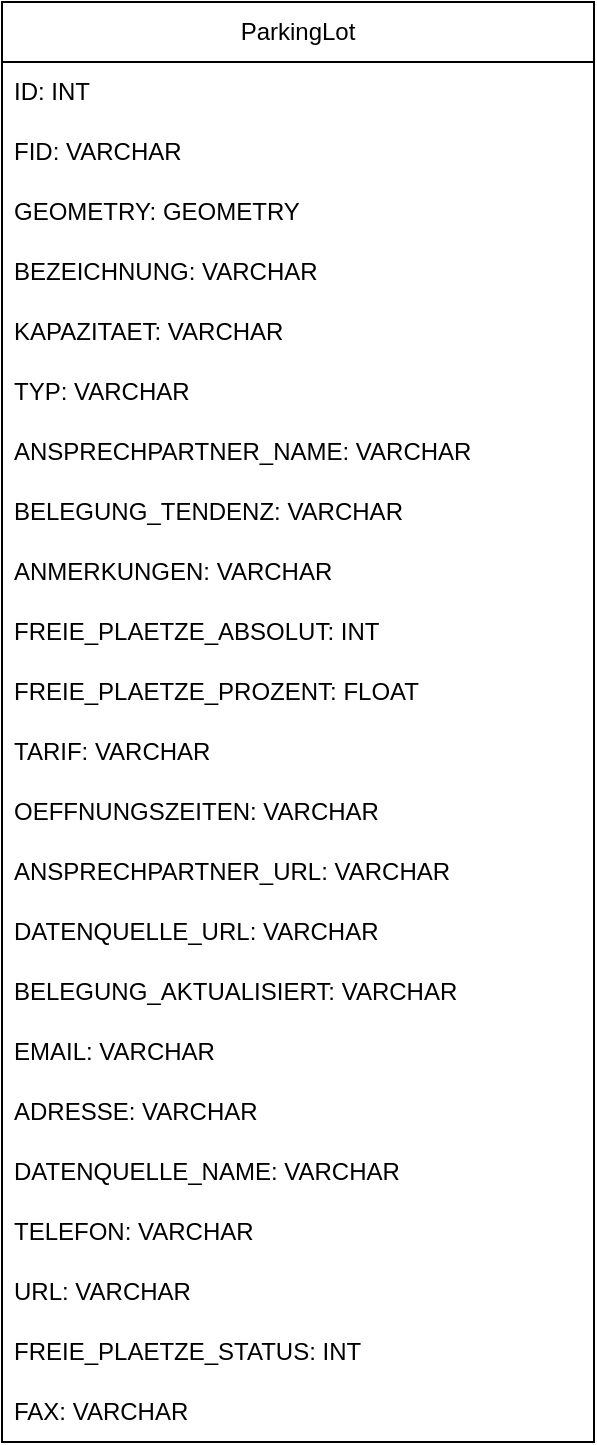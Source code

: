 <mxfile version="25.0.3">
  <diagram name="Page-1" id="j58UOS0ZNg7UJjVvFhl4">
    <mxGraphModel dx="1420" dy="808" grid="1" gridSize="10" guides="1" tooltips="1" connect="1" arrows="1" fold="1" page="1" pageScale="1" pageWidth="850" pageHeight="1100" math="0" shadow="0">
      <root>
        <mxCell id="0" />
        <mxCell id="1" parent="0" />
        <mxCell id="WsyISZbgLVUZe-RSWzhI-1" value="ParkingLot" style="swimlane;fontStyle=0;childLayout=stackLayout;horizontal=1;startSize=30;horizontalStack=0;resizeParent=1;resizeParentMax=0;resizeLast=0;collapsible=1;marginBottom=0;whiteSpace=wrap;html=1;" parent="1" vertex="1">
          <mxGeometry x="414" y="550" width="296" height="720" as="geometry" />
        </mxCell>
        <mxCell id="WsyISZbgLVUZe-RSWzhI-2" value="ID: INT" style="text;strokeColor=none;fillColor=none;align=left;verticalAlign=middle;spacingLeft=4;spacingRight=4;overflow=hidden;points=[[0,0.5],[1,0.5]];portConstraint=eastwest;rotatable=0;whiteSpace=wrap;html=1;" parent="WsyISZbgLVUZe-RSWzhI-1" vertex="1">
          <mxGeometry y="30" width="296" height="30" as="geometry" />
        </mxCell>
        <mxCell id="WsyISZbgLVUZe-RSWzhI-3" value="FID: VARCHAR" style="text;strokeColor=none;fillColor=none;align=left;verticalAlign=middle;spacingLeft=4;spacingRight=4;overflow=hidden;points=[[0,0.5],[1,0.5]];portConstraint=eastwest;rotatable=0;whiteSpace=wrap;html=1;" parent="WsyISZbgLVUZe-RSWzhI-1" vertex="1">
          <mxGeometry y="60" width="296" height="30" as="geometry" />
        </mxCell>
        <mxCell id="WsyISZbgLVUZe-RSWzhI-4" value="GEOMETRY: GEOMETRY" style="text;strokeColor=none;fillColor=none;align=left;verticalAlign=middle;spacingLeft=4;spacingRight=4;overflow=hidden;points=[[0,0.5],[1,0.5]];portConstraint=eastwest;rotatable=0;whiteSpace=wrap;html=1;" parent="WsyISZbgLVUZe-RSWzhI-1" vertex="1">
          <mxGeometry y="90" width="296" height="30" as="geometry" />
        </mxCell>
        <mxCell id="WsyISZbgLVUZe-RSWzhI-5" value="BEZEICHNUNG: VARCHAR" style="text;strokeColor=none;fillColor=none;align=left;verticalAlign=middle;spacingLeft=4;spacingRight=4;overflow=hidden;points=[[0,0.5],[1,0.5]];portConstraint=eastwest;rotatable=0;whiteSpace=wrap;html=1;" parent="WsyISZbgLVUZe-RSWzhI-1" vertex="1">
          <mxGeometry y="120" width="296" height="30" as="geometry" />
        </mxCell>
        <mxCell id="WsyISZbgLVUZe-RSWzhI-6" value="KAPAZITAET: VARCHAR" style="text;strokeColor=none;fillColor=none;align=left;verticalAlign=middle;spacingLeft=4;spacingRight=4;overflow=hidden;points=[[0,0.5],[1,0.5]];portConstraint=eastwest;rotatable=0;whiteSpace=wrap;html=1;" parent="WsyISZbgLVUZe-RSWzhI-1" vertex="1">
          <mxGeometry y="150" width="296" height="30" as="geometry" />
        </mxCell>
        <mxCell id="WsyISZbgLVUZe-RSWzhI-7" value="TYP: VARCHAR" style="text;strokeColor=none;fillColor=none;align=left;verticalAlign=middle;spacingLeft=4;spacingRight=4;overflow=hidden;points=[[0,0.5],[1,0.5]];portConstraint=eastwest;rotatable=0;whiteSpace=wrap;html=1;" parent="WsyISZbgLVUZe-RSWzhI-1" vertex="1">
          <mxGeometry y="180" width="296" height="30" as="geometry" />
        </mxCell>
        <mxCell id="WsyISZbgLVUZe-RSWzhI-8" value="ANSPRECHPARTNER_NAME: VARCHAR" style="text;strokeColor=none;fillColor=none;align=left;verticalAlign=middle;spacingLeft=4;spacingRight=4;overflow=hidden;points=[[0,0.5],[1,0.5]];portConstraint=eastwest;rotatable=0;whiteSpace=wrap;html=1;" parent="WsyISZbgLVUZe-RSWzhI-1" vertex="1">
          <mxGeometry y="210" width="296" height="30" as="geometry" />
        </mxCell>
        <mxCell id="WsyISZbgLVUZe-RSWzhI-9" value="BELEGUNG_TENDENZ: VARCHAR" style="text;strokeColor=none;fillColor=none;align=left;verticalAlign=middle;spacingLeft=4;spacingRight=4;overflow=hidden;points=[[0,0.5],[1,0.5]];portConstraint=eastwest;rotatable=0;whiteSpace=wrap;html=1;" parent="WsyISZbgLVUZe-RSWzhI-1" vertex="1">
          <mxGeometry y="240" width="296" height="30" as="geometry" />
        </mxCell>
        <mxCell id="WsyISZbgLVUZe-RSWzhI-10" value="ANMERKUNGEN: VARCHAR" style="text;strokeColor=none;fillColor=none;align=left;verticalAlign=middle;spacingLeft=4;spacingRight=4;overflow=hidden;points=[[0,0.5],[1,0.5]];portConstraint=eastwest;rotatable=0;whiteSpace=wrap;html=1;" parent="WsyISZbgLVUZe-RSWzhI-1" vertex="1">
          <mxGeometry y="270" width="296" height="30" as="geometry" />
        </mxCell>
        <mxCell id="WsyISZbgLVUZe-RSWzhI-11" value="FREIE_PLAETZE_ABSOLUT: INT" style="text;strokeColor=none;fillColor=none;align=left;verticalAlign=middle;spacingLeft=4;spacingRight=4;overflow=hidden;points=[[0,0.5],[1,0.5]];portConstraint=eastwest;rotatable=0;whiteSpace=wrap;html=1;" parent="WsyISZbgLVUZe-RSWzhI-1" vertex="1">
          <mxGeometry y="300" width="296" height="30" as="geometry" />
        </mxCell>
        <mxCell id="WsyISZbgLVUZe-RSWzhI-24" value="FREIE_PLAETZE_PROZENT: FLOAT" style="text;strokeColor=none;fillColor=none;align=left;verticalAlign=middle;spacingLeft=4;spacingRight=4;overflow=hidden;points=[[0,0.5],[1,0.5]];portConstraint=eastwest;rotatable=0;whiteSpace=wrap;html=1;" parent="WsyISZbgLVUZe-RSWzhI-1" vertex="1">
          <mxGeometry y="330" width="296" height="30" as="geometry" />
        </mxCell>
        <mxCell id="WsyISZbgLVUZe-RSWzhI-12" value="TARIF: VARCHAR" style="text;strokeColor=none;fillColor=none;align=left;verticalAlign=middle;spacingLeft=4;spacingRight=4;overflow=hidden;points=[[0,0.5],[1,0.5]];portConstraint=eastwest;rotatable=0;whiteSpace=wrap;html=1;" parent="WsyISZbgLVUZe-RSWzhI-1" vertex="1">
          <mxGeometry y="360" width="296" height="30" as="geometry" />
        </mxCell>
        <mxCell id="WsyISZbgLVUZe-RSWzhI-13" value="OEFFNUNGSZEITEN: VARCHAR" style="text;strokeColor=none;fillColor=none;align=left;verticalAlign=middle;spacingLeft=4;spacingRight=4;overflow=hidden;points=[[0,0.5],[1,0.5]];portConstraint=eastwest;rotatable=0;whiteSpace=wrap;html=1;" parent="WsyISZbgLVUZe-RSWzhI-1" vertex="1">
          <mxGeometry y="390" width="296" height="30" as="geometry" />
        </mxCell>
        <mxCell id="WsyISZbgLVUZe-RSWzhI-14" value="ANSPRECHPARTNER_URL: VARCHAR" style="text;strokeColor=none;fillColor=none;align=left;verticalAlign=middle;spacingLeft=4;spacingRight=4;overflow=hidden;points=[[0,0.5],[1,0.5]];portConstraint=eastwest;rotatable=0;whiteSpace=wrap;html=1;" parent="WsyISZbgLVUZe-RSWzhI-1" vertex="1">
          <mxGeometry y="420" width="296" height="30" as="geometry" />
        </mxCell>
        <mxCell id="WsyISZbgLVUZe-RSWzhI-15" value="DATENQUELLE_URL: VARCHAR" style="text;strokeColor=none;fillColor=none;align=left;verticalAlign=middle;spacingLeft=4;spacingRight=4;overflow=hidden;points=[[0,0.5],[1,0.5]];portConstraint=eastwest;rotatable=0;whiteSpace=wrap;html=1;" parent="WsyISZbgLVUZe-RSWzhI-1" vertex="1">
          <mxGeometry y="450" width="296" height="30" as="geometry" />
        </mxCell>
        <mxCell id="WsyISZbgLVUZe-RSWzhI-16" value="BELEGUNG_AKTUALISIERT: VARCHAR" style="text;strokeColor=none;fillColor=none;align=left;verticalAlign=middle;spacingLeft=4;spacingRight=4;overflow=hidden;points=[[0,0.5],[1,0.5]];portConstraint=eastwest;rotatable=0;whiteSpace=wrap;html=1;" parent="WsyISZbgLVUZe-RSWzhI-1" vertex="1">
          <mxGeometry y="480" width="296" height="30" as="geometry" />
        </mxCell>
        <mxCell id="WsyISZbgLVUZe-RSWzhI-17" value="EMAIL: VARCHAR" style="text;strokeColor=none;fillColor=none;align=left;verticalAlign=middle;spacingLeft=4;spacingRight=4;overflow=hidden;points=[[0,0.5],[1,0.5]];portConstraint=eastwest;rotatable=0;whiteSpace=wrap;html=1;" parent="WsyISZbgLVUZe-RSWzhI-1" vertex="1">
          <mxGeometry y="510" width="296" height="30" as="geometry" />
        </mxCell>
        <mxCell id="WsyISZbgLVUZe-RSWzhI-18" value="ADRESSE: VARCHAR" style="text;strokeColor=none;fillColor=none;align=left;verticalAlign=middle;spacingLeft=4;spacingRight=4;overflow=hidden;points=[[0,0.5],[1,0.5]];portConstraint=eastwest;rotatable=0;whiteSpace=wrap;html=1;" parent="WsyISZbgLVUZe-RSWzhI-1" vertex="1">
          <mxGeometry y="540" width="296" height="30" as="geometry" />
        </mxCell>
        <mxCell id="WsyISZbgLVUZe-RSWzhI-19" value="DATENQUELLE_NAME: VARCHAR" style="text;strokeColor=none;fillColor=none;align=left;verticalAlign=middle;spacingLeft=4;spacingRight=4;overflow=hidden;points=[[0,0.5],[1,0.5]];portConstraint=eastwest;rotatable=0;whiteSpace=wrap;html=1;" parent="WsyISZbgLVUZe-RSWzhI-1" vertex="1">
          <mxGeometry y="570" width="296" height="30" as="geometry" />
        </mxCell>
        <mxCell id="WsyISZbgLVUZe-RSWzhI-20" value="TELEFON: VARCHAR" style="text;strokeColor=none;fillColor=none;align=left;verticalAlign=middle;spacingLeft=4;spacingRight=4;overflow=hidden;points=[[0,0.5],[1,0.5]];portConstraint=eastwest;rotatable=0;whiteSpace=wrap;html=1;" parent="WsyISZbgLVUZe-RSWzhI-1" vertex="1">
          <mxGeometry y="600" width="296" height="30" as="geometry" />
        </mxCell>
        <mxCell id="WsyISZbgLVUZe-RSWzhI-21" value="URL: VARCHAR" style="text;strokeColor=none;fillColor=none;align=left;verticalAlign=middle;spacingLeft=4;spacingRight=4;overflow=hidden;points=[[0,0.5],[1,0.5]];portConstraint=eastwest;rotatable=0;whiteSpace=wrap;html=1;" parent="WsyISZbgLVUZe-RSWzhI-1" vertex="1">
          <mxGeometry y="630" width="296" height="30" as="geometry" />
        </mxCell>
        <mxCell id="WsyISZbgLVUZe-RSWzhI-22" value="FREIE_PLAETZE_STATUS: INT" style="text;strokeColor=none;fillColor=none;align=left;verticalAlign=middle;spacingLeft=4;spacingRight=4;overflow=hidden;points=[[0,0.5],[1,0.5]];portConstraint=eastwest;rotatable=0;whiteSpace=wrap;html=1;" parent="WsyISZbgLVUZe-RSWzhI-1" vertex="1">
          <mxGeometry y="660" width="296" height="30" as="geometry" />
        </mxCell>
        <mxCell id="WsyISZbgLVUZe-RSWzhI-23" value="FAX: VARCHAR" style="text;strokeColor=none;fillColor=none;align=left;verticalAlign=middle;spacingLeft=4;spacingRight=4;overflow=hidden;points=[[0,0.5],[1,0.5]];portConstraint=eastwest;rotatable=0;whiteSpace=wrap;html=1;" parent="WsyISZbgLVUZe-RSWzhI-1" vertex="1">
          <mxGeometry y="690" width="296" height="30" as="geometry" />
        </mxCell>
      </root>
    </mxGraphModel>
  </diagram>
</mxfile>
